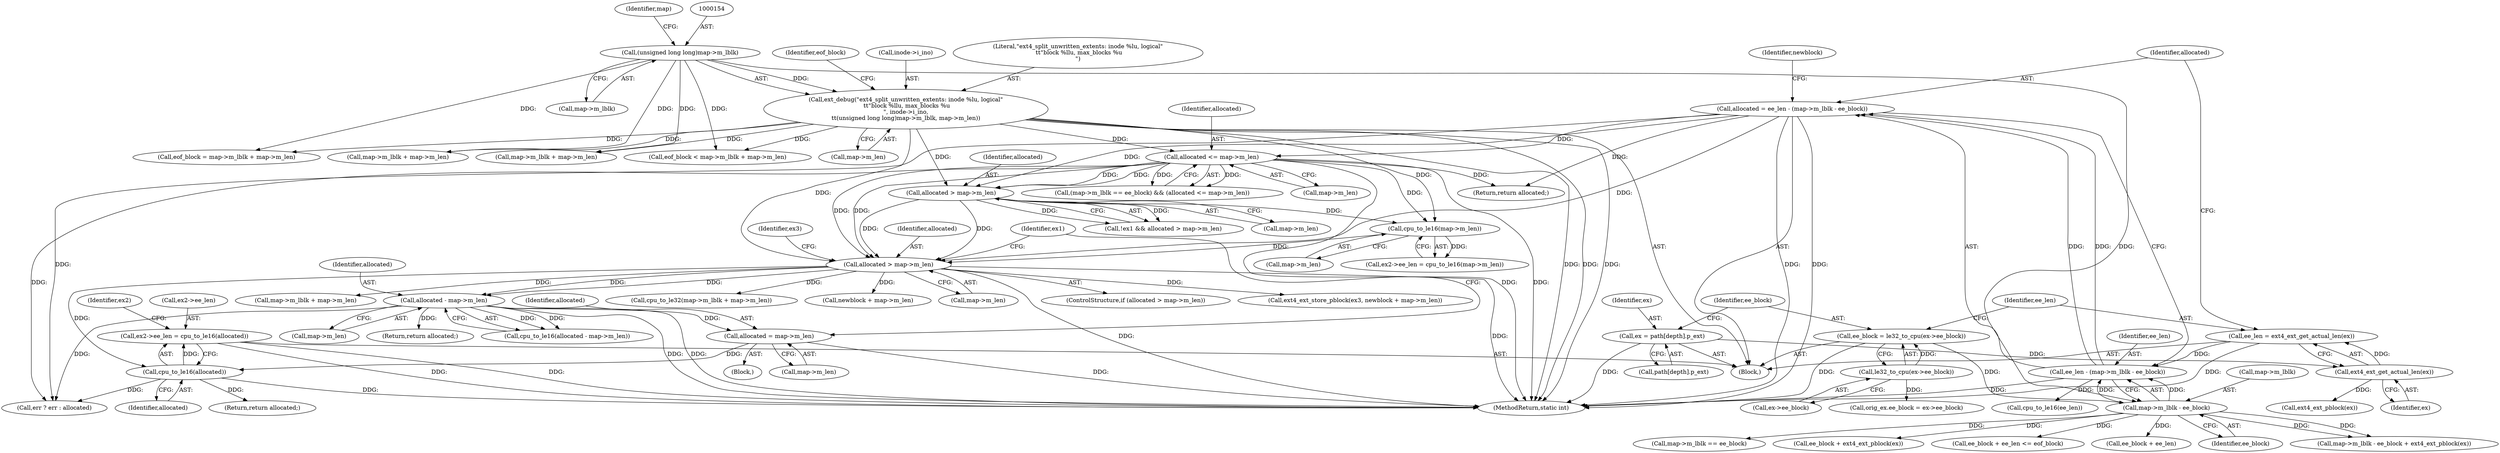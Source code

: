 digraph "0_linux_667eff35a1f56fa74ce98a0c7c29a40adc1ba4e3_0@pointer" {
"1000545" [label="(Call,ex2->ee_len = cpu_to_le16(allocated))"];
"1000549" [label="(Call,cpu_to_le16(allocated))"];
"1000503" [label="(Call,allocated = map->m_len)"];
"1000371" [label="(Call,allocated - map->m_len)"];
"1000336" [label="(Call,allocated > map->m_len)"];
"1000220" [label="(Call,allocated = ee_len - (map->m_lblk - ee_block))"];
"1000222" [label="(Call,ee_len - (map->m_lblk - ee_block))"];
"1000216" [label="(Call,ee_len = ext4_ext_get_actual_len(ex))"];
"1000218" [label="(Call,ext4_ext_get_actual_len(ex))"];
"1000203" [label="(Call,ex = path[depth].p_ext)"];
"1000224" [label="(Call,map->m_lblk - ee_block)"];
"1000153" [label="(Call,(unsigned long long)map->m_lblk)"];
"1000210" [label="(Call,ee_block = le32_to_cpu(ex->ee_block))"];
"1000212" [label="(Call,le32_to_cpu(ex->ee_block))"];
"1000274" [label="(Call,allocated <= map->m_len)"];
"1000148" [label="(Call,ext_debug(\"ext4_split_unwritten_extents: inode %lu, logical\"\n \t\t\"block %llu, max_blocks %u\n\", inode->i_ino,\n\t\t(unsigned long long)map->m_lblk, map->m_len))"];
"1000322" [label="(Call,allocated > map->m_len)"];
"1000331" [label="(Call,cpu_to_le16(map->m_len))"];
"1000219" [label="(Identifier,ex)"];
"1000341" [label="(Block,)"];
"1000335" [label="(ControlStructure,if (allocated > map->m_len))"];
"1000322" [label="(Call,allocated > map->m_len)"];
"1000253" [label="(Call,cpu_to_le16(ee_len))"];
"1000218" [label="(Call,ext4_ext_get_actual_len(ex))"];
"1000217" [label="(Identifier,ee_len)"];
"1000274" [label="(Call,allocated <= map->m_len)"];
"1000269" [label="(Call,map->m_lblk == ee_block)"];
"1000183" [label="(Call,map->m_lblk + map->m_len)"];
"1000213" [label="(Call,ex->ee_block)"];
"1000211" [label="(Identifier,ee_block)"];
"1000359" [label="(Call,ext4_ext_store_pblock(ex3, newblock + map->m_len))"];
"1000336" [label="(Call,allocated > map->m_len)"];
"1000158" [label="(Call,map->m_len)"];
"1000552" [label="(Identifier,ex2)"];
"1000149" [label="(Literal,\"ext4_split_unwritten_extents: inode %lu, logical\"\n \t\t\"block %llu, max_blocks %u\n\")"];
"1000510" [label="(Identifier,ex1)"];
"1000323" [label="(Identifier,allocated)"];
"1000216" [label="(Call,ee_len = ext4_ext_get_actual_len(ex))"];
"1000268" [label="(Call,(map->m_lblk == ee_block) && (allocated <= map->m_len))"];
"1000545" [label="(Call,ex2->ee_len = cpu_to_le16(allocated))"];
"1000235" [label="(Call,ee_block + ext4_ext_pblock(ex))"];
"1000546" [label="(Call,ex2->ee_len)"];
"1000212" [label="(Call,le32_to_cpu(ex->ee_block))"];
"1000159" [label="(Identifier,map)"];
"1000203" [label="(Call,ex = path[depth].p_ext)"];
"1000162" [label="(Identifier,eof_block)"];
"1000550" [label="(Identifier,allocated)"];
"1000230" [label="(Identifier,newblock)"];
"1000224" [label="(Call,map->m_lblk - ee_block)"];
"1000262" [label="(Call,ee_block + ee_len <= eof_block)"];
"1000504" [label="(Identifier,allocated)"];
"1000263" [label="(Call,ee_block + ee_len)"];
"1000324" [label="(Call,map->m_len)"];
"1000210" [label="(Call,ee_block = le32_to_cpu(ex->ee_block))"];
"1000276" [label="(Call,map->m_len)"];
"1000155" [label="(Call,map->m_lblk)"];
"1000371" [label="(Call,allocated - map->m_len)"];
"1000153" [label="(Call,(unsigned long long)map->m_lblk)"];
"1000237" [label="(Call,ext4_ext_pblock(ex))"];
"1000220" [label="(Call,allocated = ee_len - (map->m_lblk - ee_block))"];
"1000503" [label="(Call,allocated = map->m_len)"];
"1000352" [label="(Call,map->m_lblk + map->m_len)"];
"1000150" [label="(Call,inode->i_ino)"];
"1000242" [label="(Call,orig_ex.ee_block = ex->ee_block)"];
"1000181" [label="(Call,eof_block < map->m_lblk + map->m_len)"];
"1000370" [label="(Call,cpu_to_le16(allocated - map->m_len))"];
"1000222" [label="(Call,ee_len - (map->m_lblk - ee_block))"];
"1000632" [label="(Call,err ? err : allocated)"];
"1000373" [label="(Call,map->m_len)"];
"1000621" [label="(Return,return allocated;)"];
"1000549" [label="(Call,cpu_to_le16(allocated))"];
"1000228" [label="(Identifier,ee_block)"];
"1000192" [label="(Call,map->m_lblk + map->m_len)"];
"1000344" [label="(Identifier,ex3)"];
"1000223" [label="(Identifier,ee_len)"];
"1000332" [label="(Call,map->m_len)"];
"1000428" [label="(Return,return allocated;)"];
"1000190" [label="(Call,eof_block = map->m_lblk + map->m_len)"];
"1000372" [label="(Identifier,allocated)"];
"1000275" [label="(Identifier,allocated)"];
"1000319" [label="(Call,!ex1 && allocated > map->m_len)"];
"1000231" [label="(Call,map->m_lblk - ee_block + ext4_ext_pblock(ex))"];
"1000225" [label="(Call,map->m_lblk)"];
"1000327" [label="(Call,ex2->ee_len = cpu_to_le16(map->m_len))"];
"1000331" [label="(Call,cpu_to_le16(map->m_len))"];
"1000351" [label="(Call,cpu_to_le32(map->m_lblk + map->m_len))"];
"1000361" [label="(Call,newblock + map->m_len)"];
"1000205" [label="(Call,path[depth].p_ext)"];
"1000204" [label="(Identifier,ex)"];
"1000338" [label="(Call,map->m_len)"];
"1000121" [label="(Block,)"];
"1000666" [label="(MethodReturn,static int)"];
"1000279" [label="(Return,return allocated;)"];
"1000148" [label="(Call,ext_debug(\"ext4_split_unwritten_extents: inode %lu, logical\"\n \t\t\"block %llu, max_blocks %u\n\", inode->i_ino,\n\t\t(unsigned long long)map->m_lblk, map->m_len))"];
"1000337" [label="(Identifier,allocated)"];
"1000221" [label="(Identifier,allocated)"];
"1000505" [label="(Call,map->m_len)"];
"1000545" -> "1000121"  [label="AST: "];
"1000545" -> "1000549"  [label="CFG: "];
"1000546" -> "1000545"  [label="AST: "];
"1000549" -> "1000545"  [label="AST: "];
"1000552" -> "1000545"  [label="CFG: "];
"1000545" -> "1000666"  [label="DDG: "];
"1000545" -> "1000666"  [label="DDG: "];
"1000549" -> "1000545"  [label="DDG: "];
"1000549" -> "1000550"  [label="CFG: "];
"1000550" -> "1000549"  [label="AST: "];
"1000549" -> "1000666"  [label="DDG: "];
"1000503" -> "1000549"  [label="DDG: "];
"1000336" -> "1000549"  [label="DDG: "];
"1000549" -> "1000621"  [label="DDG: "];
"1000549" -> "1000632"  [label="DDG: "];
"1000503" -> "1000341"  [label="AST: "];
"1000503" -> "1000505"  [label="CFG: "];
"1000504" -> "1000503"  [label="AST: "];
"1000505" -> "1000503"  [label="AST: "];
"1000510" -> "1000503"  [label="CFG: "];
"1000503" -> "1000666"  [label="DDG: "];
"1000371" -> "1000503"  [label="DDG: "];
"1000371" -> "1000370"  [label="AST: "];
"1000371" -> "1000373"  [label="CFG: "];
"1000372" -> "1000371"  [label="AST: "];
"1000373" -> "1000371"  [label="AST: "];
"1000370" -> "1000371"  [label="CFG: "];
"1000371" -> "1000666"  [label="DDG: "];
"1000371" -> "1000666"  [label="DDG: "];
"1000371" -> "1000370"  [label="DDG: "];
"1000371" -> "1000370"  [label="DDG: "];
"1000336" -> "1000371"  [label="DDG: "];
"1000336" -> "1000371"  [label="DDG: "];
"1000371" -> "1000428"  [label="DDG: "];
"1000371" -> "1000632"  [label="DDG: "];
"1000336" -> "1000335"  [label="AST: "];
"1000336" -> "1000338"  [label="CFG: "];
"1000337" -> "1000336"  [label="AST: "];
"1000338" -> "1000336"  [label="AST: "];
"1000344" -> "1000336"  [label="CFG: "];
"1000510" -> "1000336"  [label="CFG: "];
"1000336" -> "1000666"  [label="DDG: "];
"1000336" -> "1000666"  [label="DDG: "];
"1000220" -> "1000336"  [label="DDG: "];
"1000274" -> "1000336"  [label="DDG: "];
"1000274" -> "1000336"  [label="DDG: "];
"1000322" -> "1000336"  [label="DDG: "];
"1000322" -> "1000336"  [label="DDG: "];
"1000331" -> "1000336"  [label="DDG: "];
"1000148" -> "1000336"  [label="DDG: "];
"1000336" -> "1000351"  [label="DDG: "];
"1000336" -> "1000352"  [label="DDG: "];
"1000336" -> "1000359"  [label="DDG: "];
"1000336" -> "1000361"  [label="DDG: "];
"1000220" -> "1000121"  [label="AST: "];
"1000220" -> "1000222"  [label="CFG: "];
"1000221" -> "1000220"  [label="AST: "];
"1000222" -> "1000220"  [label="AST: "];
"1000230" -> "1000220"  [label="CFG: "];
"1000220" -> "1000666"  [label="DDG: "];
"1000220" -> "1000666"  [label="DDG: "];
"1000222" -> "1000220"  [label="DDG: "];
"1000222" -> "1000220"  [label="DDG: "];
"1000220" -> "1000274"  [label="DDG: "];
"1000220" -> "1000279"  [label="DDG: "];
"1000220" -> "1000322"  [label="DDG: "];
"1000220" -> "1000632"  [label="DDG: "];
"1000222" -> "1000224"  [label="CFG: "];
"1000223" -> "1000222"  [label="AST: "];
"1000224" -> "1000222"  [label="AST: "];
"1000222" -> "1000666"  [label="DDG: "];
"1000216" -> "1000222"  [label="DDG: "];
"1000224" -> "1000222"  [label="DDG: "];
"1000224" -> "1000222"  [label="DDG: "];
"1000222" -> "1000253"  [label="DDG: "];
"1000216" -> "1000121"  [label="AST: "];
"1000216" -> "1000218"  [label="CFG: "];
"1000217" -> "1000216"  [label="AST: "];
"1000218" -> "1000216"  [label="AST: "];
"1000221" -> "1000216"  [label="CFG: "];
"1000216" -> "1000666"  [label="DDG: "];
"1000218" -> "1000216"  [label="DDG: "];
"1000218" -> "1000219"  [label="CFG: "];
"1000219" -> "1000218"  [label="AST: "];
"1000203" -> "1000218"  [label="DDG: "];
"1000218" -> "1000237"  [label="DDG: "];
"1000203" -> "1000121"  [label="AST: "];
"1000203" -> "1000205"  [label="CFG: "];
"1000204" -> "1000203"  [label="AST: "];
"1000205" -> "1000203"  [label="AST: "];
"1000211" -> "1000203"  [label="CFG: "];
"1000203" -> "1000666"  [label="DDG: "];
"1000224" -> "1000228"  [label="CFG: "];
"1000225" -> "1000224"  [label="AST: "];
"1000228" -> "1000224"  [label="AST: "];
"1000153" -> "1000224"  [label="DDG: "];
"1000210" -> "1000224"  [label="DDG: "];
"1000224" -> "1000231"  [label="DDG: "];
"1000224" -> "1000231"  [label="DDG: "];
"1000224" -> "1000235"  [label="DDG: "];
"1000224" -> "1000262"  [label="DDG: "];
"1000224" -> "1000263"  [label="DDG: "];
"1000224" -> "1000269"  [label="DDG: "];
"1000153" -> "1000148"  [label="AST: "];
"1000153" -> "1000155"  [label="CFG: "];
"1000154" -> "1000153"  [label="AST: "];
"1000155" -> "1000153"  [label="AST: "];
"1000159" -> "1000153"  [label="CFG: "];
"1000153" -> "1000148"  [label="DDG: "];
"1000153" -> "1000181"  [label="DDG: "];
"1000153" -> "1000183"  [label="DDG: "];
"1000153" -> "1000190"  [label="DDG: "];
"1000153" -> "1000192"  [label="DDG: "];
"1000210" -> "1000121"  [label="AST: "];
"1000210" -> "1000212"  [label="CFG: "];
"1000211" -> "1000210"  [label="AST: "];
"1000212" -> "1000210"  [label="AST: "];
"1000217" -> "1000210"  [label="CFG: "];
"1000210" -> "1000666"  [label="DDG: "];
"1000212" -> "1000210"  [label="DDG: "];
"1000212" -> "1000213"  [label="CFG: "];
"1000213" -> "1000212"  [label="AST: "];
"1000212" -> "1000242"  [label="DDG: "];
"1000274" -> "1000268"  [label="AST: "];
"1000274" -> "1000276"  [label="CFG: "];
"1000275" -> "1000274"  [label="AST: "];
"1000276" -> "1000274"  [label="AST: "];
"1000268" -> "1000274"  [label="CFG: "];
"1000274" -> "1000666"  [label="DDG: "];
"1000274" -> "1000666"  [label="DDG: "];
"1000274" -> "1000268"  [label="DDG: "];
"1000274" -> "1000268"  [label="DDG: "];
"1000148" -> "1000274"  [label="DDG: "];
"1000274" -> "1000279"  [label="DDG: "];
"1000274" -> "1000322"  [label="DDG: "];
"1000274" -> "1000322"  [label="DDG: "];
"1000274" -> "1000331"  [label="DDG: "];
"1000274" -> "1000632"  [label="DDG: "];
"1000148" -> "1000121"  [label="AST: "];
"1000148" -> "1000158"  [label="CFG: "];
"1000149" -> "1000148"  [label="AST: "];
"1000150" -> "1000148"  [label="AST: "];
"1000158" -> "1000148"  [label="AST: "];
"1000162" -> "1000148"  [label="CFG: "];
"1000148" -> "1000666"  [label="DDG: "];
"1000148" -> "1000666"  [label="DDG: "];
"1000148" -> "1000666"  [label="DDG: "];
"1000148" -> "1000181"  [label="DDG: "];
"1000148" -> "1000183"  [label="DDG: "];
"1000148" -> "1000190"  [label="DDG: "];
"1000148" -> "1000192"  [label="DDG: "];
"1000148" -> "1000322"  [label="DDG: "];
"1000148" -> "1000331"  [label="DDG: "];
"1000322" -> "1000319"  [label="AST: "];
"1000322" -> "1000324"  [label="CFG: "];
"1000323" -> "1000322"  [label="AST: "];
"1000324" -> "1000322"  [label="AST: "];
"1000319" -> "1000322"  [label="CFG: "];
"1000322" -> "1000319"  [label="DDG: "];
"1000322" -> "1000319"  [label="DDG: "];
"1000322" -> "1000331"  [label="DDG: "];
"1000331" -> "1000327"  [label="AST: "];
"1000331" -> "1000332"  [label="CFG: "];
"1000332" -> "1000331"  [label="AST: "];
"1000327" -> "1000331"  [label="CFG: "];
"1000331" -> "1000327"  [label="DDG: "];
}
